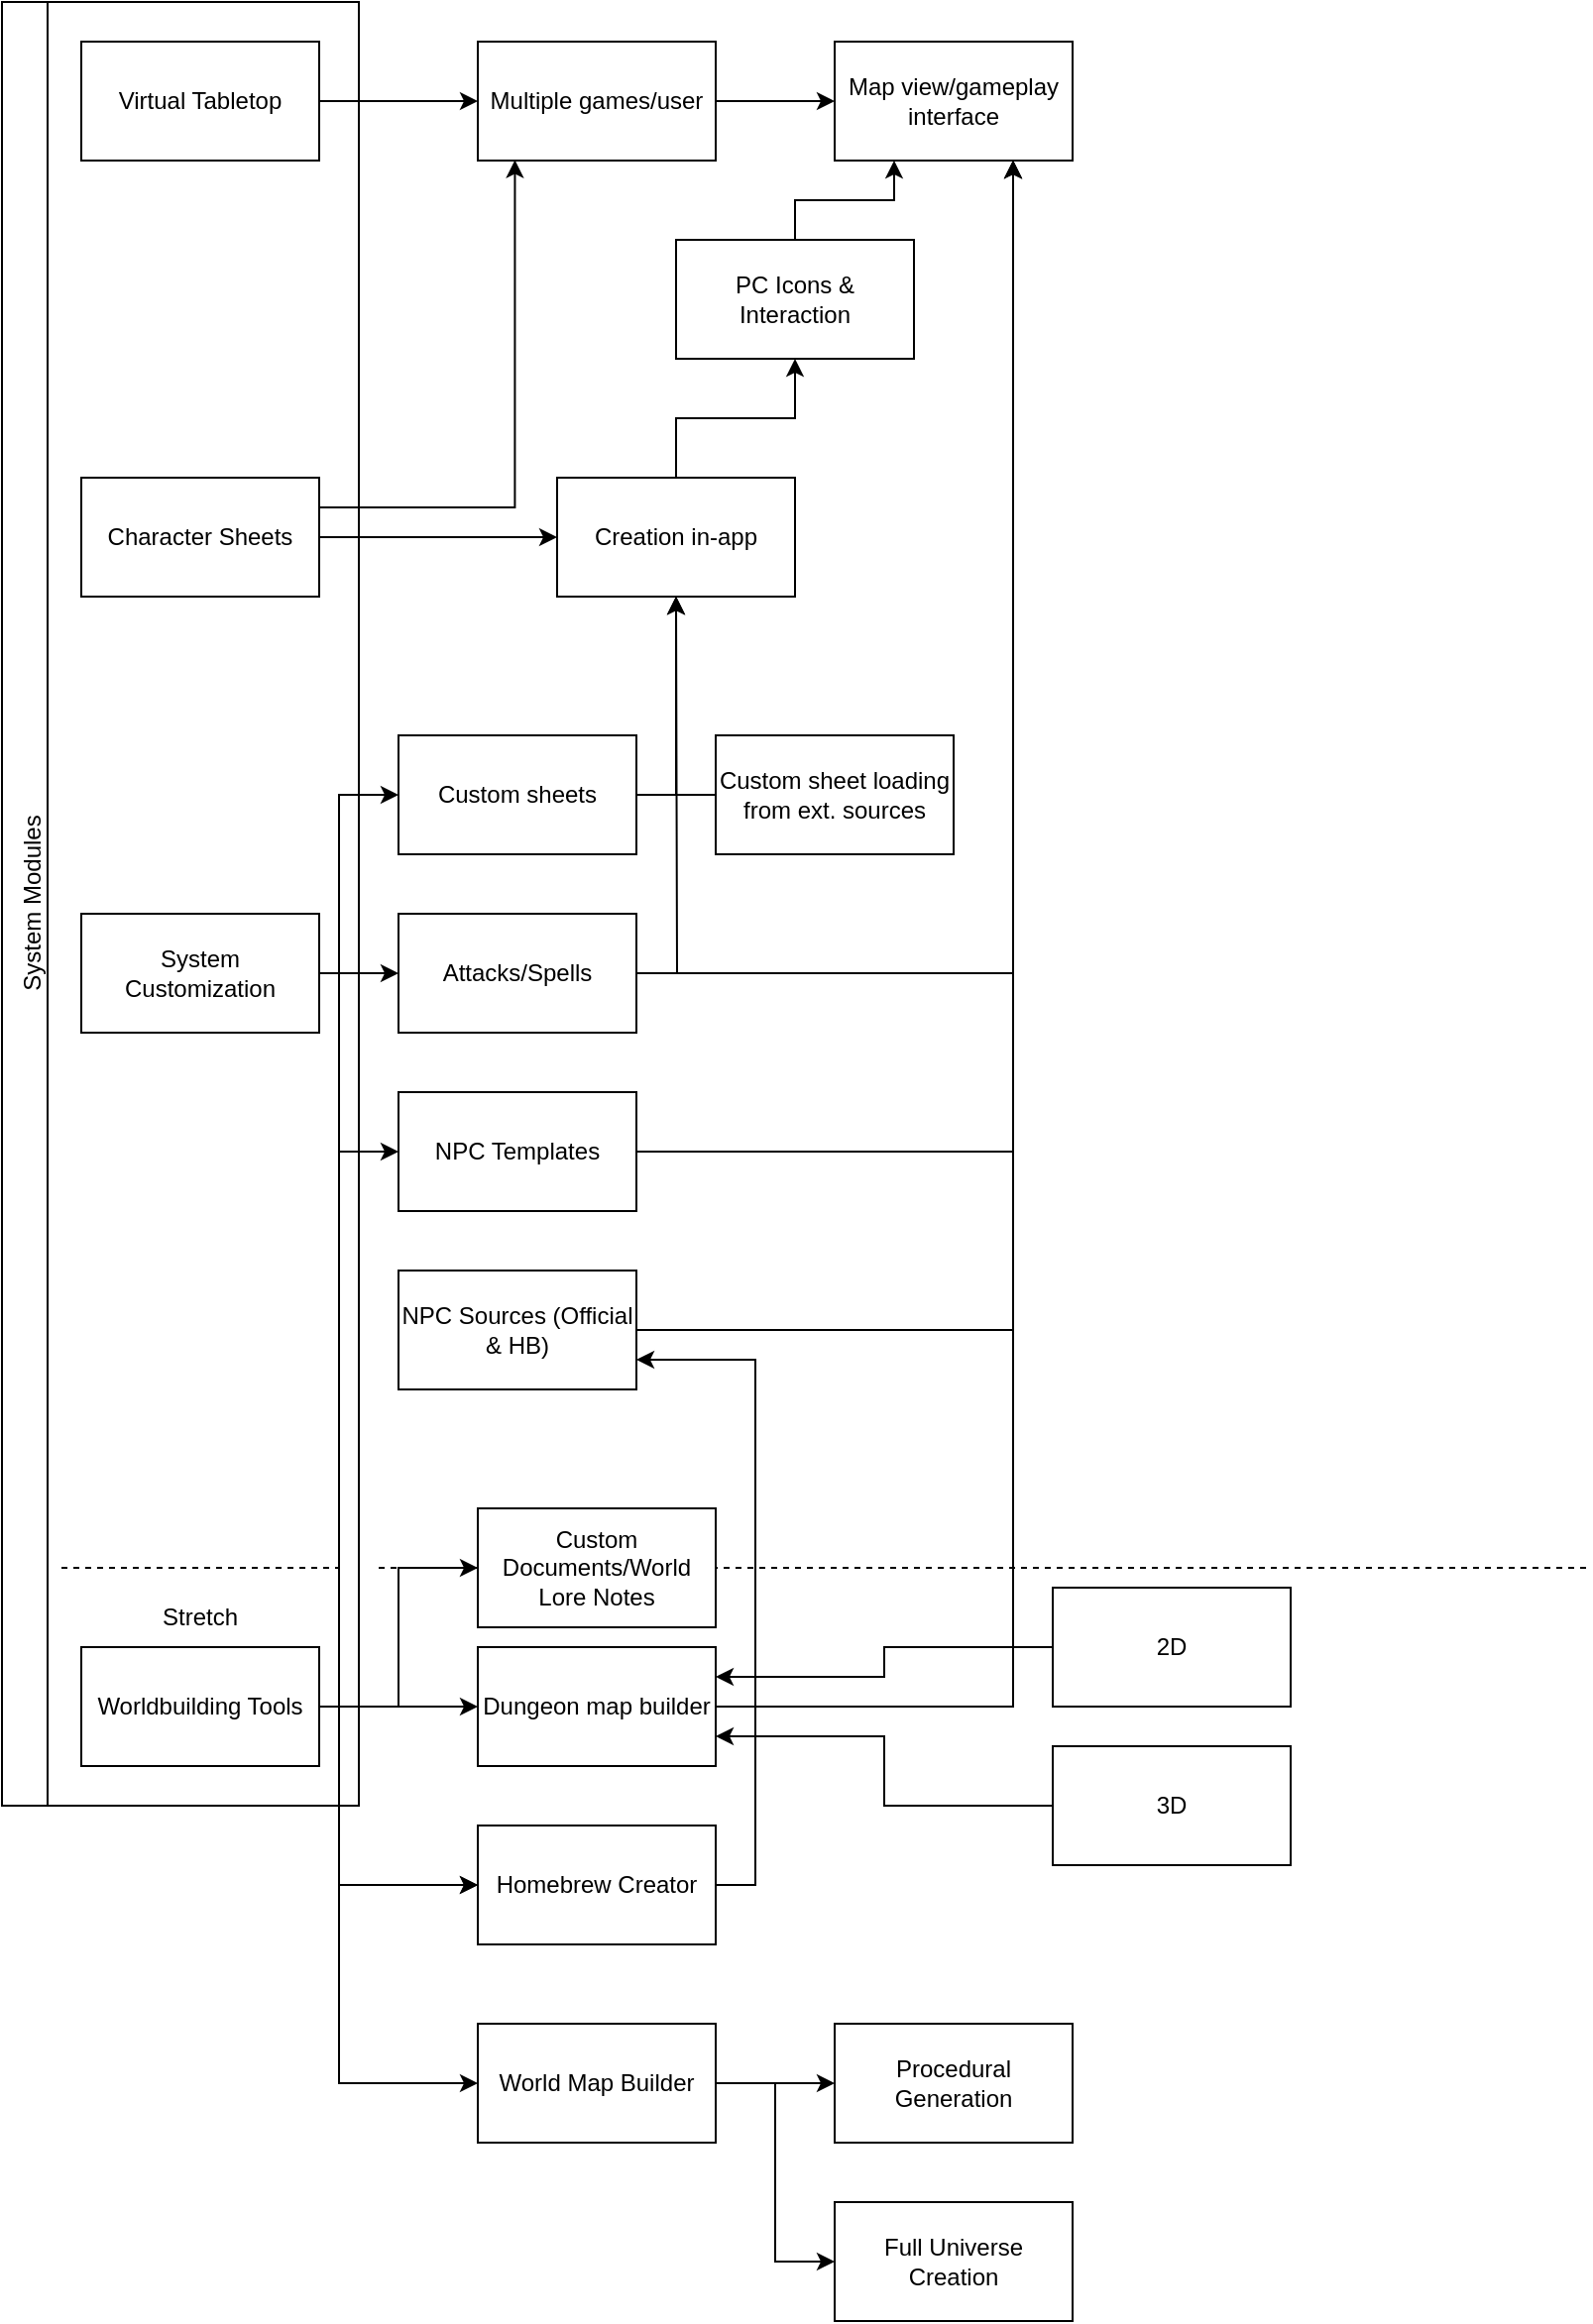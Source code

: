 <mxfile version="20.0.4" type="device"><diagram id="kdG0eIoT6vuQY94u_23d" name="Page-1"><mxGraphModel dx="1673" dy="892" grid="1" gridSize="10" guides="1" tooltips="1" connect="1" arrows="1" fold="1" page="1" pageScale="1" pageWidth="850" pageHeight="1100" math="0" shadow="0"><root><mxCell id="0"/><mxCell id="1" parent="0"/><mxCell id="ptHS70MBKV_fJaBeR9of-2" value="" style="swimlane;horizontal=0;startSize=23;" vertex="1" parent="1"><mxGeometry x="40" y="40" width="180" height="910" as="geometry"><mxRectangle x="40" y="40" width="50" height="40" as="alternateBounds"/></mxGeometry></mxCell><mxCell id="ptHS70MBKV_fJaBeR9of-3" value="&lt;div&gt;System Modules&lt;/div&gt;&lt;div&gt;&lt;br&gt;&lt;/div&gt;" style="text;html=1;strokeColor=none;fillColor=none;align=center;verticalAlign=middle;whiteSpace=wrap;rounded=0;rotation=-90;" vertex="1" parent="ptHS70MBKV_fJaBeR9of-2"><mxGeometry x="-62.5" y="437.5" width="170" height="35" as="geometry"/></mxCell><mxCell id="ptHS70MBKV_fJaBeR9of-4" value="Virtual Tabletop" style="rounded=0;whiteSpace=wrap;html=1;" vertex="1" parent="ptHS70MBKV_fJaBeR9of-2"><mxGeometry x="40" y="20" width="120" height="60" as="geometry"/></mxCell><mxCell id="ptHS70MBKV_fJaBeR9of-5" value="&lt;div&gt;Character Sheets&lt;/div&gt;" style="rounded=0;whiteSpace=wrap;html=1;" vertex="1" parent="ptHS70MBKV_fJaBeR9of-2"><mxGeometry x="40" y="240" width="120" height="60" as="geometry"/></mxCell><mxCell id="ptHS70MBKV_fJaBeR9of-7" value="System Customization" style="rounded=0;whiteSpace=wrap;html=1;" vertex="1" parent="ptHS70MBKV_fJaBeR9of-2"><mxGeometry x="40" y="460" width="120" height="60" as="geometry"/></mxCell><mxCell id="ptHS70MBKV_fJaBeR9of-6" value="Worldbuilding Tools" style="rounded=0;whiteSpace=wrap;html=1;" vertex="1" parent="ptHS70MBKV_fJaBeR9of-2"><mxGeometry x="40" y="830" width="120" height="60" as="geometry"/></mxCell><mxCell id="ptHS70MBKV_fJaBeR9of-8" value="" style="endArrow=none;dashed=1;html=1;rounded=0;" edge="1" parent="ptHS70MBKV_fJaBeR9of-2"><mxGeometry width="50" height="50" relative="1" as="geometry"><mxPoint x="30" y="790" as="sourcePoint"/><mxPoint x="170" y="790" as="targetPoint"/></mxGeometry></mxCell><mxCell id="ptHS70MBKV_fJaBeR9of-9" value="Stretch" style="text;html=1;strokeColor=none;fillColor=none;align=center;verticalAlign=middle;whiteSpace=wrap;rounded=0;" vertex="1" parent="ptHS70MBKV_fJaBeR9of-2"><mxGeometry x="70" y="800" width="60" height="30" as="geometry"/></mxCell><mxCell id="ptHS70MBKV_fJaBeR9of-11" value="" style="endArrow=none;dashed=1;html=1;rounded=0;" edge="1" parent="1"><mxGeometry width="50" height="50" relative="1" as="geometry"><mxPoint x="230" y="830" as="sourcePoint"/><mxPoint x="840" y="830" as="targetPoint"/></mxGeometry></mxCell><mxCell id="ptHS70MBKV_fJaBeR9of-16" style="edgeStyle=orthogonalEdgeStyle;rounded=0;orthogonalLoop=1;jettySize=auto;html=1;exitX=1;exitY=0.5;exitDx=0;exitDy=0;entryX=0;entryY=0.5;entryDx=0;entryDy=0;" edge="1" parent="1" source="ptHS70MBKV_fJaBeR9of-12" target="ptHS70MBKV_fJaBeR9of-15"><mxGeometry relative="1" as="geometry"/></mxCell><mxCell id="ptHS70MBKV_fJaBeR9of-12" value="Multiple games/user" style="rounded=0;whiteSpace=wrap;html=1;" vertex="1" parent="1"><mxGeometry x="280" y="60" width="120" height="60" as="geometry"/></mxCell><mxCell id="ptHS70MBKV_fJaBeR9of-13" style="edgeStyle=orthogonalEdgeStyle;rounded=0;orthogonalLoop=1;jettySize=auto;html=1;exitX=1;exitY=0.25;exitDx=0;exitDy=0;entryX=0.156;entryY=0.996;entryDx=0;entryDy=0;entryPerimeter=0;" edge="1" parent="1" source="ptHS70MBKV_fJaBeR9of-5" target="ptHS70MBKV_fJaBeR9of-12"><mxGeometry relative="1" as="geometry"/></mxCell><mxCell id="ptHS70MBKV_fJaBeR9of-14" style="edgeStyle=orthogonalEdgeStyle;rounded=0;orthogonalLoop=1;jettySize=auto;html=1;exitX=1;exitY=0.5;exitDx=0;exitDy=0;entryX=0;entryY=0.5;entryDx=0;entryDy=0;" edge="1" parent="1" source="ptHS70MBKV_fJaBeR9of-4" target="ptHS70MBKV_fJaBeR9of-12"><mxGeometry relative="1" as="geometry"/></mxCell><mxCell id="ptHS70MBKV_fJaBeR9of-15" value="Map view/gameplay interface" style="rounded=0;whiteSpace=wrap;html=1;" vertex="1" parent="1"><mxGeometry x="460" y="60" width="120" height="60" as="geometry"/></mxCell><mxCell id="ptHS70MBKV_fJaBeR9of-21" style="edgeStyle=orthogonalEdgeStyle;rounded=0;orthogonalLoop=1;jettySize=auto;html=1;exitX=0.5;exitY=0;exitDx=0;exitDy=0;" edge="1" parent="1" source="ptHS70MBKV_fJaBeR9of-17" target="ptHS70MBKV_fJaBeR9of-19"><mxGeometry relative="1" as="geometry"/></mxCell><mxCell id="ptHS70MBKV_fJaBeR9of-17" value="Creation in-app" style="rounded=0;whiteSpace=wrap;html=1;" vertex="1" parent="1"><mxGeometry x="320" y="280" width="120" height="60" as="geometry"/></mxCell><mxCell id="ptHS70MBKV_fJaBeR9of-18" style="edgeStyle=orthogonalEdgeStyle;rounded=0;orthogonalLoop=1;jettySize=auto;html=1;exitX=1;exitY=0.5;exitDx=0;exitDy=0;entryX=0;entryY=0.5;entryDx=0;entryDy=0;" edge="1" parent="1" source="ptHS70MBKV_fJaBeR9of-5" target="ptHS70MBKV_fJaBeR9of-17"><mxGeometry relative="1" as="geometry"/></mxCell><mxCell id="ptHS70MBKV_fJaBeR9of-20" style="edgeStyle=orthogonalEdgeStyle;rounded=0;orthogonalLoop=1;jettySize=auto;html=1;exitX=0.5;exitY=0;exitDx=0;exitDy=0;entryX=0.25;entryY=1;entryDx=0;entryDy=0;" edge="1" parent="1" source="ptHS70MBKV_fJaBeR9of-19" target="ptHS70MBKV_fJaBeR9of-15"><mxGeometry relative="1" as="geometry"/></mxCell><mxCell id="ptHS70MBKV_fJaBeR9of-19" value="PC Icons &amp;amp; Interaction" style="rounded=0;whiteSpace=wrap;html=1;" vertex="1" parent="1"><mxGeometry x="380" y="160" width="120" height="60" as="geometry"/></mxCell><mxCell id="ptHS70MBKV_fJaBeR9of-24" style="edgeStyle=orthogonalEdgeStyle;rounded=0;orthogonalLoop=1;jettySize=auto;html=1;exitX=1;exitY=0.5;exitDx=0;exitDy=0;" edge="1" parent="1" source="ptHS70MBKV_fJaBeR9of-22"><mxGeometry relative="1" as="geometry"><mxPoint x="380" y="340" as="targetPoint"/></mxGeometry></mxCell><mxCell id="ptHS70MBKV_fJaBeR9of-25" style="edgeStyle=orthogonalEdgeStyle;rounded=0;orthogonalLoop=1;jettySize=auto;html=1;exitX=1;exitY=0.5;exitDx=0;exitDy=0;" edge="1" parent="1" source="ptHS70MBKV_fJaBeR9of-22"><mxGeometry relative="1" as="geometry"><mxPoint x="550" y="120" as="targetPoint"/><Array as="points"><mxPoint x="550" y="530"/><mxPoint x="550" y="120"/></Array></mxGeometry></mxCell><mxCell id="ptHS70MBKV_fJaBeR9of-22" value="Attacks/Spells" style="rounded=0;whiteSpace=wrap;html=1;" vertex="1" parent="1"><mxGeometry x="240" y="500" width="120" height="60" as="geometry"/></mxCell><mxCell id="ptHS70MBKV_fJaBeR9of-26" style="edgeStyle=orthogonalEdgeStyle;rounded=0;orthogonalLoop=1;jettySize=auto;html=1;exitX=1;exitY=0.5;exitDx=0;exitDy=0;entryX=0;entryY=0.5;entryDx=0;entryDy=0;" edge="1" parent="1" source="ptHS70MBKV_fJaBeR9of-7" target="ptHS70MBKV_fJaBeR9of-22"><mxGeometry relative="1" as="geometry"/></mxCell><mxCell id="ptHS70MBKV_fJaBeR9of-29" style="edgeStyle=orthogonalEdgeStyle;rounded=0;orthogonalLoop=1;jettySize=auto;html=1;exitX=1;exitY=0.5;exitDx=0;exitDy=0;entryX=0.5;entryY=1;entryDx=0;entryDy=0;" edge="1" parent="1" source="ptHS70MBKV_fJaBeR9of-27" target="ptHS70MBKV_fJaBeR9of-17"><mxGeometry relative="1" as="geometry"/></mxCell><mxCell id="ptHS70MBKV_fJaBeR9of-27" value="Custom sheets" style="rounded=0;whiteSpace=wrap;html=1;" vertex="1" parent="1"><mxGeometry x="240" y="410" width="120" height="60" as="geometry"/></mxCell><mxCell id="ptHS70MBKV_fJaBeR9of-28" style="edgeStyle=orthogonalEdgeStyle;rounded=0;orthogonalLoop=1;jettySize=auto;html=1;exitX=1;exitY=0.5;exitDx=0;exitDy=0;entryX=0;entryY=0.5;entryDx=0;entryDy=0;" edge="1" parent="1" source="ptHS70MBKV_fJaBeR9of-7" target="ptHS70MBKV_fJaBeR9of-27"><mxGeometry relative="1" as="geometry"><Array as="points"><mxPoint x="210" y="530"/><mxPoint x="210" y="440"/></Array></mxGeometry></mxCell><mxCell id="ptHS70MBKV_fJaBeR9of-31" style="edgeStyle=orthogonalEdgeStyle;rounded=0;orthogonalLoop=1;jettySize=auto;html=1;exitX=1;exitY=0.5;exitDx=0;exitDy=0;" edge="1" parent="1" source="ptHS70MBKV_fJaBeR9of-30"><mxGeometry relative="1" as="geometry"><mxPoint x="550" y="120" as="targetPoint"/><Array as="points"><mxPoint x="550" y="620"/><mxPoint x="550" y="120"/></Array></mxGeometry></mxCell><mxCell id="ptHS70MBKV_fJaBeR9of-30" value="NPC Templates" style="rounded=0;whiteSpace=wrap;html=1;" vertex="1" parent="1"><mxGeometry x="240" y="590" width="120" height="60" as="geometry"/></mxCell><mxCell id="ptHS70MBKV_fJaBeR9of-32" style="edgeStyle=orthogonalEdgeStyle;rounded=0;orthogonalLoop=1;jettySize=auto;html=1;exitX=1;exitY=0.5;exitDx=0;exitDy=0;entryX=0;entryY=0.5;entryDx=0;entryDy=0;" edge="1" parent="1" source="ptHS70MBKV_fJaBeR9of-7" target="ptHS70MBKV_fJaBeR9of-30"><mxGeometry relative="1" as="geometry"><Array as="points"><mxPoint x="210" y="530"/><mxPoint x="210" y="620"/></Array></mxGeometry></mxCell><mxCell id="ptHS70MBKV_fJaBeR9of-37" style="edgeStyle=orthogonalEdgeStyle;rounded=0;orthogonalLoop=1;jettySize=auto;html=1;exitX=1;exitY=0.5;exitDx=0;exitDy=0;entryX=0.75;entryY=1;entryDx=0;entryDy=0;" edge="1" parent="1" source="ptHS70MBKV_fJaBeR9of-33" target="ptHS70MBKV_fJaBeR9of-15"><mxGeometry relative="1" as="geometry"/></mxCell><mxCell id="ptHS70MBKV_fJaBeR9of-33" value="NPC Sources (Official &amp;amp; HB)" style="rounded=0;whiteSpace=wrap;html=1;" vertex="1" parent="1"><mxGeometry x="240" y="680" width="120" height="60" as="geometry"/></mxCell><mxCell id="ptHS70MBKV_fJaBeR9of-36" style="edgeStyle=orthogonalEdgeStyle;rounded=0;orthogonalLoop=1;jettySize=auto;html=1;exitX=0;exitY=0.5;exitDx=0;exitDy=0;entryX=0.5;entryY=1;entryDx=0;entryDy=0;" edge="1" parent="1" source="ptHS70MBKV_fJaBeR9of-34" target="ptHS70MBKV_fJaBeR9of-17"><mxGeometry relative="1" as="geometry"/></mxCell><mxCell id="ptHS70MBKV_fJaBeR9of-34" value="Custom sheet loading from ext. sources" style="rounded=0;whiteSpace=wrap;html=1;" vertex="1" parent="1"><mxGeometry x="400" y="410" width="120" height="60" as="geometry"/></mxCell><mxCell id="ptHS70MBKV_fJaBeR9of-46" style="edgeStyle=orthogonalEdgeStyle;rounded=0;orthogonalLoop=1;jettySize=auto;html=1;exitX=1;exitY=0.5;exitDx=0;exitDy=0;entryX=0.75;entryY=1;entryDx=0;entryDy=0;" edge="1" parent="1" source="ptHS70MBKV_fJaBeR9of-38" target="ptHS70MBKV_fJaBeR9of-15"><mxGeometry relative="1" as="geometry"/></mxCell><mxCell id="ptHS70MBKV_fJaBeR9of-38" value="Dungeon map builder" style="rounded=0;whiteSpace=wrap;html=1;" vertex="1" parent="1"><mxGeometry x="280" y="870" width="120" height="60" as="geometry"/></mxCell><mxCell id="ptHS70MBKV_fJaBeR9of-39" style="edgeStyle=orthogonalEdgeStyle;rounded=0;orthogonalLoop=1;jettySize=auto;html=1;exitX=1;exitY=0.5;exitDx=0;exitDy=0;entryX=0;entryY=0.5;entryDx=0;entryDy=0;" edge="1" parent="1" source="ptHS70MBKV_fJaBeR9of-6" target="ptHS70MBKV_fJaBeR9of-38"><mxGeometry relative="1" as="geometry"/></mxCell><mxCell id="ptHS70MBKV_fJaBeR9of-47" style="edgeStyle=orthogonalEdgeStyle;rounded=0;orthogonalLoop=1;jettySize=auto;html=1;exitX=1;exitY=0.5;exitDx=0;exitDy=0;entryX=1;entryY=0.75;entryDx=0;entryDy=0;" edge="1" parent="1" source="ptHS70MBKV_fJaBeR9of-40" target="ptHS70MBKV_fJaBeR9of-33"><mxGeometry relative="1" as="geometry"/></mxCell><mxCell id="ptHS70MBKV_fJaBeR9of-40" value="Homebrew Creator" style="rounded=0;whiteSpace=wrap;html=1;" vertex="1" parent="1"><mxGeometry x="280" y="960" width="120" height="60" as="geometry"/></mxCell><mxCell id="ptHS70MBKV_fJaBeR9of-42" style="edgeStyle=orthogonalEdgeStyle;rounded=0;orthogonalLoop=1;jettySize=auto;html=1;exitX=1;exitY=0.5;exitDx=0;exitDy=0;entryX=0;entryY=0.5;entryDx=0;entryDy=0;" edge="1" parent="1" source="ptHS70MBKV_fJaBeR9of-6" target="ptHS70MBKV_fJaBeR9of-40"><mxGeometry relative="1" as="geometry"><Array as="points"><mxPoint x="210" y="900"/><mxPoint x="210" y="990"/></Array></mxGeometry></mxCell><mxCell id="ptHS70MBKV_fJaBeR9of-43" style="edgeStyle=orthogonalEdgeStyle;rounded=0;orthogonalLoop=1;jettySize=auto;html=1;exitX=1;exitY=0.5;exitDx=0;exitDy=0;entryX=0;entryY=0.5;entryDx=0;entryDy=0;" edge="1" parent="1" source="ptHS70MBKV_fJaBeR9of-7" target="ptHS70MBKV_fJaBeR9of-40"><mxGeometry relative="1" as="geometry"><Array as="points"><mxPoint x="210" y="530"/><mxPoint x="210" y="990"/></Array></mxGeometry></mxCell><mxCell id="ptHS70MBKV_fJaBeR9of-50" style="edgeStyle=orthogonalEdgeStyle;rounded=0;orthogonalLoop=1;jettySize=auto;html=1;exitX=0;exitY=0.5;exitDx=0;exitDy=0;entryX=1;entryY=0.25;entryDx=0;entryDy=0;" edge="1" parent="1" source="ptHS70MBKV_fJaBeR9of-48" target="ptHS70MBKV_fJaBeR9of-38"><mxGeometry relative="1" as="geometry"/></mxCell><mxCell id="ptHS70MBKV_fJaBeR9of-48" value="2D" style="rounded=0;whiteSpace=wrap;html=1;" vertex="1" parent="1"><mxGeometry x="570" y="840" width="120" height="60" as="geometry"/></mxCell><mxCell id="ptHS70MBKV_fJaBeR9of-51" style="edgeStyle=orthogonalEdgeStyle;rounded=0;orthogonalLoop=1;jettySize=auto;html=1;exitX=0;exitY=0.5;exitDx=0;exitDy=0;entryX=1;entryY=0.75;entryDx=0;entryDy=0;" edge="1" parent="1" source="ptHS70MBKV_fJaBeR9of-49" target="ptHS70MBKV_fJaBeR9of-38"><mxGeometry relative="1" as="geometry"/></mxCell><mxCell id="ptHS70MBKV_fJaBeR9of-49" value="3D" style="rounded=0;whiteSpace=wrap;html=1;" vertex="1" parent="1"><mxGeometry x="570" y="920" width="120" height="60" as="geometry"/></mxCell><mxCell id="ptHS70MBKV_fJaBeR9of-56" style="edgeStyle=orthogonalEdgeStyle;rounded=0;orthogonalLoop=1;jettySize=auto;html=1;exitX=1;exitY=0.5;exitDx=0;exitDy=0;entryX=0;entryY=0.5;entryDx=0;entryDy=0;" edge="1" parent="1" source="ptHS70MBKV_fJaBeR9of-52" target="ptHS70MBKV_fJaBeR9of-55"><mxGeometry relative="1" as="geometry"/></mxCell><mxCell id="ptHS70MBKV_fJaBeR9of-58" style="edgeStyle=orthogonalEdgeStyle;rounded=0;orthogonalLoop=1;jettySize=auto;html=1;exitX=1;exitY=0.5;exitDx=0;exitDy=0;entryX=0;entryY=0.5;entryDx=0;entryDy=0;" edge="1" parent="1" source="ptHS70MBKV_fJaBeR9of-52" target="ptHS70MBKV_fJaBeR9of-57"><mxGeometry relative="1" as="geometry"/></mxCell><mxCell id="ptHS70MBKV_fJaBeR9of-52" value="World Map Builder" style="rounded=0;whiteSpace=wrap;html=1;" vertex="1" parent="1"><mxGeometry x="280" y="1060" width="120" height="60" as="geometry"/></mxCell><mxCell id="ptHS70MBKV_fJaBeR9of-53" style="edgeStyle=orthogonalEdgeStyle;rounded=0;orthogonalLoop=1;jettySize=auto;html=1;exitX=1;exitY=0.5;exitDx=0;exitDy=0;entryX=0;entryY=0.5;entryDx=0;entryDy=0;" edge="1" parent="1" source="ptHS70MBKV_fJaBeR9of-6" target="ptHS70MBKV_fJaBeR9of-52"><mxGeometry relative="1" as="geometry"><Array as="points"><mxPoint x="210" y="900"/><mxPoint x="210" y="1090"/></Array></mxGeometry></mxCell><mxCell id="ptHS70MBKV_fJaBeR9of-55" value="Procedural Generation" style="rounded=0;whiteSpace=wrap;html=1;" vertex="1" parent="1"><mxGeometry x="460" y="1060" width="120" height="60" as="geometry"/></mxCell><mxCell id="ptHS70MBKV_fJaBeR9of-57" value="Full Universe Creation" style="rounded=0;whiteSpace=wrap;html=1;" vertex="1" parent="1"><mxGeometry x="460" y="1150" width="120" height="60" as="geometry"/></mxCell><mxCell id="ptHS70MBKV_fJaBeR9of-59" value="Custom Documents/World Lore Notes" style="rounded=0;whiteSpace=wrap;html=1;" vertex="1" parent="1"><mxGeometry x="280" y="800" width="120" height="60" as="geometry"/></mxCell><mxCell id="ptHS70MBKV_fJaBeR9of-60" style="edgeStyle=orthogonalEdgeStyle;rounded=0;orthogonalLoop=1;jettySize=auto;html=1;exitX=1;exitY=0.5;exitDx=0;exitDy=0;entryX=0;entryY=0.5;entryDx=0;entryDy=0;" edge="1" parent="1" source="ptHS70MBKV_fJaBeR9of-6" target="ptHS70MBKV_fJaBeR9of-59"><mxGeometry relative="1" as="geometry"/></mxCell></root></mxGraphModel></diagram></mxfile>